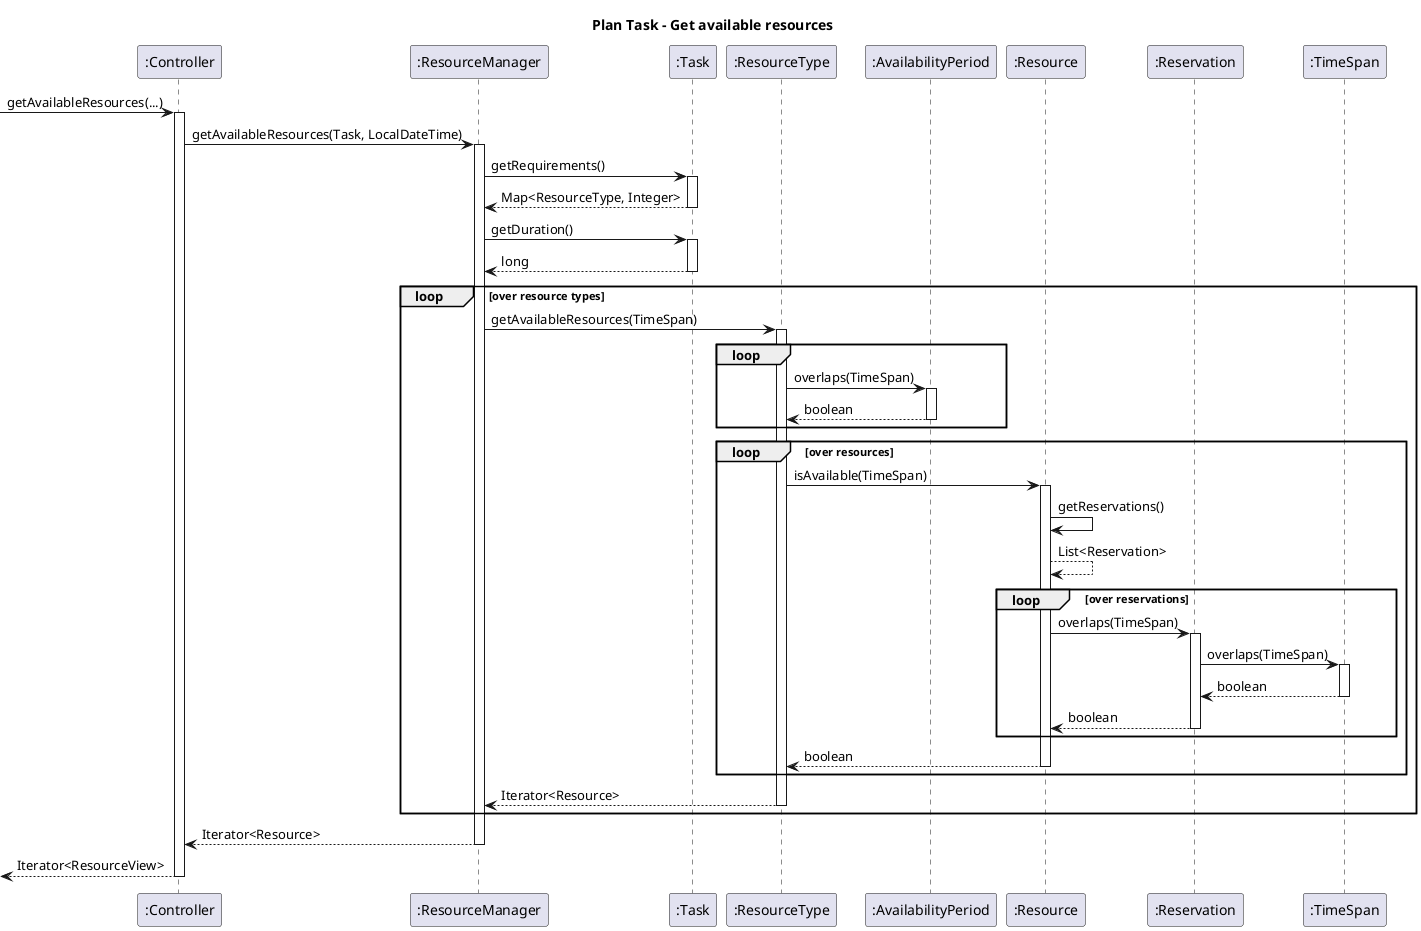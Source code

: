 @startuml

title "Plan Task - Get available resources"

-> ":Controller": getAvailableResources(...)
activate ":Controller"

":Controller" -> ":ResourceManager": getAvailableResources(Task, LocalDateTime)
activate ":ResourceManager"


":ResourceManager" -> ":Task": getRequirements()
activate ":Task"
":Task" --> ":ResourceManager": Map<ResourceType, Integer>
deactivate ":Task"

":ResourceManager" -> ":Task": getDuration()
activate ":Task"
":Task" --> ":ResourceManager": long
deactivate ":Task"

loop over resource types

    ":ResourceManager" -> ":ResourceType": getAvailableResources(TimeSpan)
    activate ":ResourceType"

    loop
        ":ResourceType" -> ":AvailabilityPeriod": overlaps(TimeSpan)
        activate ":AvailabilityPeriod"

        ":AvailabilityPeriod" --> ":ResourceType": boolean
        deactivate ":AvailabilityPeriod"
    end

    loop over resources

        ":ResourceType" -> ":Resource": isAvailable(TimeSpan)
        activate ":Resource"

        ":Resource" -> ":Resource": getReservations()
        ":Resource" --> ":Resource": List<Reservation>
        
        
        loop over reservations
        
            ":Resource" -> ":Reservation": overlaps(TimeSpan)
            activate ":Reservation"
            
            ":Reservation" -> ":TimeSpan": overlaps(TimeSpan)
            activate ":TimeSpan"

            ":TimeSpan" --> ":Reservation": boolean
            deactivate ":TimeSpan"
            
            ":Reservation"--> ":Resource": boolean
            deactivate ":Reservation"
        end

        ":Resource" --> ":ResourceType": boolean
        deactivate ":Resource"

    end

    ":ResourceType" --> ":ResourceManager": Iterator<Resource>
    deactivate ":ResourceType"

end


":ResourceManager" --> ":Controller": Iterator<Resource>
deactivate ":ResourceManager"

<-- ":Controller": Iterator<ResourceView>
deactivate ":Controller"

@enduml
